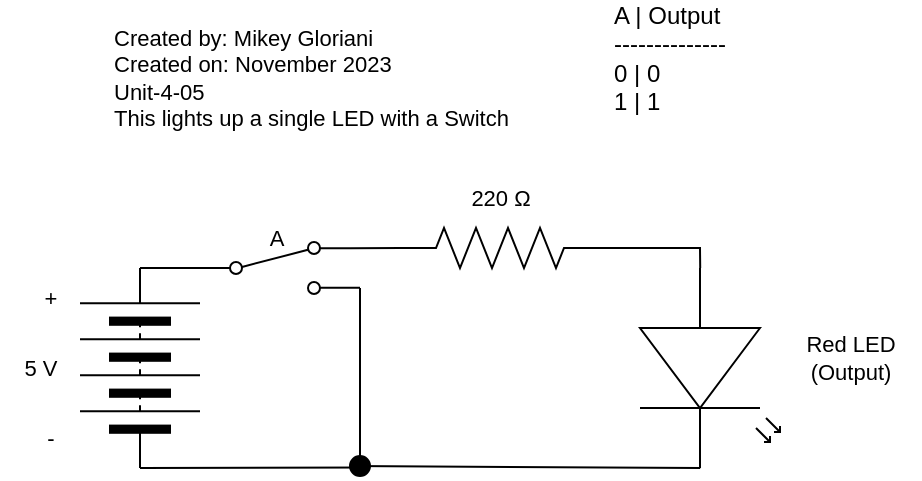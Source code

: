 <mxfile>
    <diagram id="XLf0YkoMVfi3GiiFKcuV" name="Page-1">
        <mxGraphModel dx="476" dy="410" grid="1" gridSize="10" guides="1" tooltips="1" connect="1" arrows="1" fold="1" page="1" pageScale="1" pageWidth="850" pageHeight="1100" math="0" shadow="0">
            <root>
                <mxCell id="0"/>
                <mxCell id="1" parent="0"/>
                <mxCell id="17" style="edgeStyle=none;html=1;exitX=1;exitY=0.5;exitDx=0;exitDy=0;entryX=0;entryY=0.5;entryDx=0;entryDy=0;endArrow=none;endFill=0;" parent="1" source="2" target="14" edge="1">
                    <mxGeometry relative="1" as="geometry"/>
                </mxCell>
                <mxCell id="2" value="" style="pointerEvents=1;verticalLabelPosition=bottom;shadow=0;dashed=0;align=center;html=1;verticalAlign=top;shape=mxgraph.electrical.miscellaneous.batteryStack;rotation=-90;" parent="1" vertex="1">
                    <mxGeometry x="40" y="180" width="100" height="60" as="geometry"/>
                </mxCell>
                <mxCell id="3" value="" style="pointerEvents=1;verticalLabelPosition=bottom;shadow=0;dashed=0;align=center;html=1;verticalAlign=top;shape=mxgraph.electrical.resistors.resistor_2;" parent="1" vertex="1">
                    <mxGeometry x="220" y="140" width="100" height="20" as="geometry"/>
                </mxCell>
                <mxCell id="6" style="edgeStyle=none;shape=connector;rounded=0;html=1;exitX=0;exitY=0.57;exitDx=0;exitDy=0;exitPerimeter=0;entryX=1;entryY=0.5;entryDx=0;entryDy=0;entryPerimeter=0;labelBackgroundColor=default;strokeColor=default;fontFamily=Helvetica;fontSize=11;fontColor=default;endArrow=none;endFill=0;" parent="1" source="5" target="3" edge="1">
                    <mxGeometry relative="1" as="geometry">
                        <Array as="points">
                            <mxPoint x="370" y="150"/>
                        </Array>
                    </mxGeometry>
                </mxCell>
                <mxCell id="7" style="edgeStyle=none;shape=connector;rounded=0;html=1;exitX=1;exitY=0.57;exitDx=0;exitDy=0;exitPerimeter=0;entryX=0;entryY=0.5;entryDx=0;entryDy=0;labelBackgroundColor=default;strokeColor=default;fontFamily=Helvetica;fontSize=11;fontColor=default;endArrow=none;endFill=0;startArrow=none;" parent="1" source="19" target="2" edge="1">
                    <mxGeometry relative="1" as="geometry"/>
                </mxCell>
                <mxCell id="5" value="" style="verticalLabelPosition=bottom;shadow=0;dashed=0;align=center;html=1;verticalAlign=top;shape=mxgraph.electrical.opto_electronics.led_2;pointerEvents=1;fontFamily=Helvetica;fontSize=11;fontColor=default;rotation=90;" parent="1" vertex="1">
                    <mxGeometry x="325" y="175" width="100" height="70" as="geometry"/>
                </mxCell>
                <mxCell id="8" value="+" style="text;html=1;align=center;verticalAlign=middle;resizable=0;points=[];autosize=1;strokeColor=none;fillColor=none;fontSize=11;fontFamily=Helvetica;fontColor=default;" parent="1" vertex="1">
                    <mxGeometry x="30" y="160" width="30" height="30" as="geometry"/>
                </mxCell>
                <mxCell id="9" value="-" style="text;html=1;align=center;verticalAlign=middle;resizable=0;points=[];autosize=1;strokeColor=none;fillColor=none;fontSize=11;fontFamily=Helvetica;fontColor=default;" parent="1" vertex="1">
                    <mxGeometry x="30" y="230" width="30" height="30" as="geometry"/>
                </mxCell>
                <mxCell id="10" value="5 V" style="text;html=1;align=center;verticalAlign=middle;resizable=0;points=[];autosize=1;strokeColor=none;fillColor=none;fontSize=11;fontFamily=Helvetica;fontColor=default;" parent="1" vertex="1">
                    <mxGeometry x="20" y="195" width="40" height="30" as="geometry"/>
                </mxCell>
                <mxCell id="11" value="220&amp;nbsp;Ω" style="text;html=1;align=center;verticalAlign=middle;resizable=0;points=[];autosize=1;strokeColor=none;fillColor=none;fontSize=11;fontFamily=Helvetica;fontColor=default;" parent="1" vertex="1">
                    <mxGeometry x="245" y="110" width="50" height="30" as="geometry"/>
                </mxCell>
                <mxCell id="12" value="Red LED&lt;br&gt;(Output)" style="text;html=1;align=center;verticalAlign=middle;resizable=0;points=[];autosize=1;strokeColor=none;fillColor=none;fontSize=11;fontFamily=Helvetica;fontColor=default;" parent="1" vertex="1">
                    <mxGeometry x="410" y="185" width="70" height="40" as="geometry"/>
                </mxCell>
                <mxCell id="13" value="Created by: Mikey Gloriani&lt;br&gt;Created on: November 2023&lt;br&gt;Unit-4-05&lt;br&gt;This lights up a single LED with a Switch" style="text;html=1;align=left;verticalAlign=middle;resizable=0;points=[];autosize=1;strokeColor=none;fillColor=none;fontSize=11;fontFamily=Helvetica;fontColor=default;" parent="1" vertex="1">
                    <mxGeometry x="75" y="30" width="220" height="70" as="geometry"/>
                </mxCell>
                <mxCell id="16" style="edgeStyle=none;html=1;exitX=1;exitY=0.12;exitDx=0;exitDy=0;entryX=0;entryY=0.5;entryDx=0;entryDy=0;entryPerimeter=0;endArrow=none;endFill=0;" parent="1" source="14" target="3" edge="1">
                    <mxGeometry relative="1" as="geometry"/>
                </mxCell>
                <mxCell id="18" style="edgeStyle=none;html=1;endArrow=none;endFill=0;startArrow=none;" parent="1" source="19" edge="1">
                    <mxGeometry relative="1" as="geometry">
                        <mxPoint x="200" y="260" as="targetPoint"/>
                        <mxPoint x="200" y="170" as="sourcePoint"/>
                    </mxGeometry>
                </mxCell>
                <mxCell id="21" style="edgeStyle=none;html=1;exitX=1;exitY=0.88;exitDx=0;exitDy=0;endArrow=none;endFill=0;" parent="1" source="14" edge="1">
                    <mxGeometry relative="1" as="geometry">
                        <mxPoint x="200" y="169.933" as="targetPoint"/>
                    </mxGeometry>
                </mxCell>
                <mxCell id="14" value="" style="shape=mxgraph.electrical.electro-mechanical.twoWaySwitch;aspect=fixed;elSwitchState=2;" parent="1" vertex="1">
                    <mxGeometry x="120" y="147" width="75" height="26" as="geometry"/>
                </mxCell>
                <mxCell id="22" value="" style="edgeStyle=none;html=1;endArrow=none;endFill=0;" parent="1" target="19" edge="1">
                    <mxGeometry relative="1" as="geometry">
                        <mxPoint x="200" y="260" as="targetPoint"/>
                        <mxPoint x="200" y="170" as="sourcePoint"/>
                    </mxGeometry>
                </mxCell>
                <mxCell id="23" value="" style="edgeStyle=none;shape=connector;rounded=0;html=1;exitX=1;exitY=0.57;exitDx=0;exitDy=0;exitPerimeter=0;entryX=0;entryY=0.5;entryDx=0;entryDy=0;labelBackgroundColor=default;strokeColor=default;fontFamily=Helvetica;fontSize=11;fontColor=default;endArrow=none;endFill=0;" parent="1" source="5" target="19" edge="1">
                    <mxGeometry relative="1" as="geometry">
                        <mxPoint x="370.1" y="260" as="sourcePoint"/>
                        <mxPoint x="90" y="260" as="targetPoint"/>
                    </mxGeometry>
                </mxCell>
                <mxCell id="19" value="" style="ellipse;whiteSpace=wrap;html=1;aspect=fixed;strokeColor=#000000;fillColor=#000000;" parent="1" vertex="1">
                    <mxGeometry x="195" y="254" width="10" height="10" as="geometry"/>
                </mxCell>
                <mxCell id="24" value="&lt;div&gt;A | Output&lt;/div&gt;&lt;div&gt;--------------&lt;/div&gt;&lt;div&gt;0 | 0&lt;/div&gt;&lt;div style=&quot;&quot;&gt;1 | 1&lt;/div&gt;" style="text;html=1;strokeColor=none;fillColor=none;align=left;verticalAlign=middle;whiteSpace=wrap;rounded=0;" parent="1" vertex="1">
                    <mxGeometry x="325" y="40" width="60" height="30" as="geometry"/>
                </mxCell>
                <mxCell id="26" value="A" style="text;html=1;align=center;verticalAlign=middle;resizable=0;points=[];autosize=1;strokeColor=none;fillColor=none;fontSize=11;fontFamily=Helvetica;fontColor=default;" parent="1" vertex="1">
                    <mxGeometry x="142.5" y="130" width="30" height="30" as="geometry"/>
                </mxCell>
            </root>
        </mxGraphModel>
    </diagram>
</mxfile>